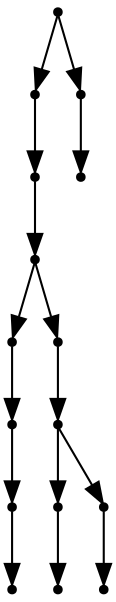 digraph {
  15 [shape=point];
  12 [shape=point];
  11 [shape=point];
  10 [shape=point];
  3 [shape=point];
  2 [shape=point];
  1 [shape=point];
  0 [shape=point];
  9 [shape=point];
  8 [shape=point];
  5 [shape=point];
  4 [shape=point];
  7 [shape=point];
  6 [shape=point];
  14 [shape=point];
  13 [shape=point];
15 -> 12;
12 -> 11;
11 -> 10;
10 -> 3;
3 -> 2;
2 -> 1;
1 -> 0;
10 -> 9;
9 -> 8;
8 -> 5;
5 -> 4;
8 -> 7;
7 -> 6;
15 -> 14;
14 -> 13;
}

